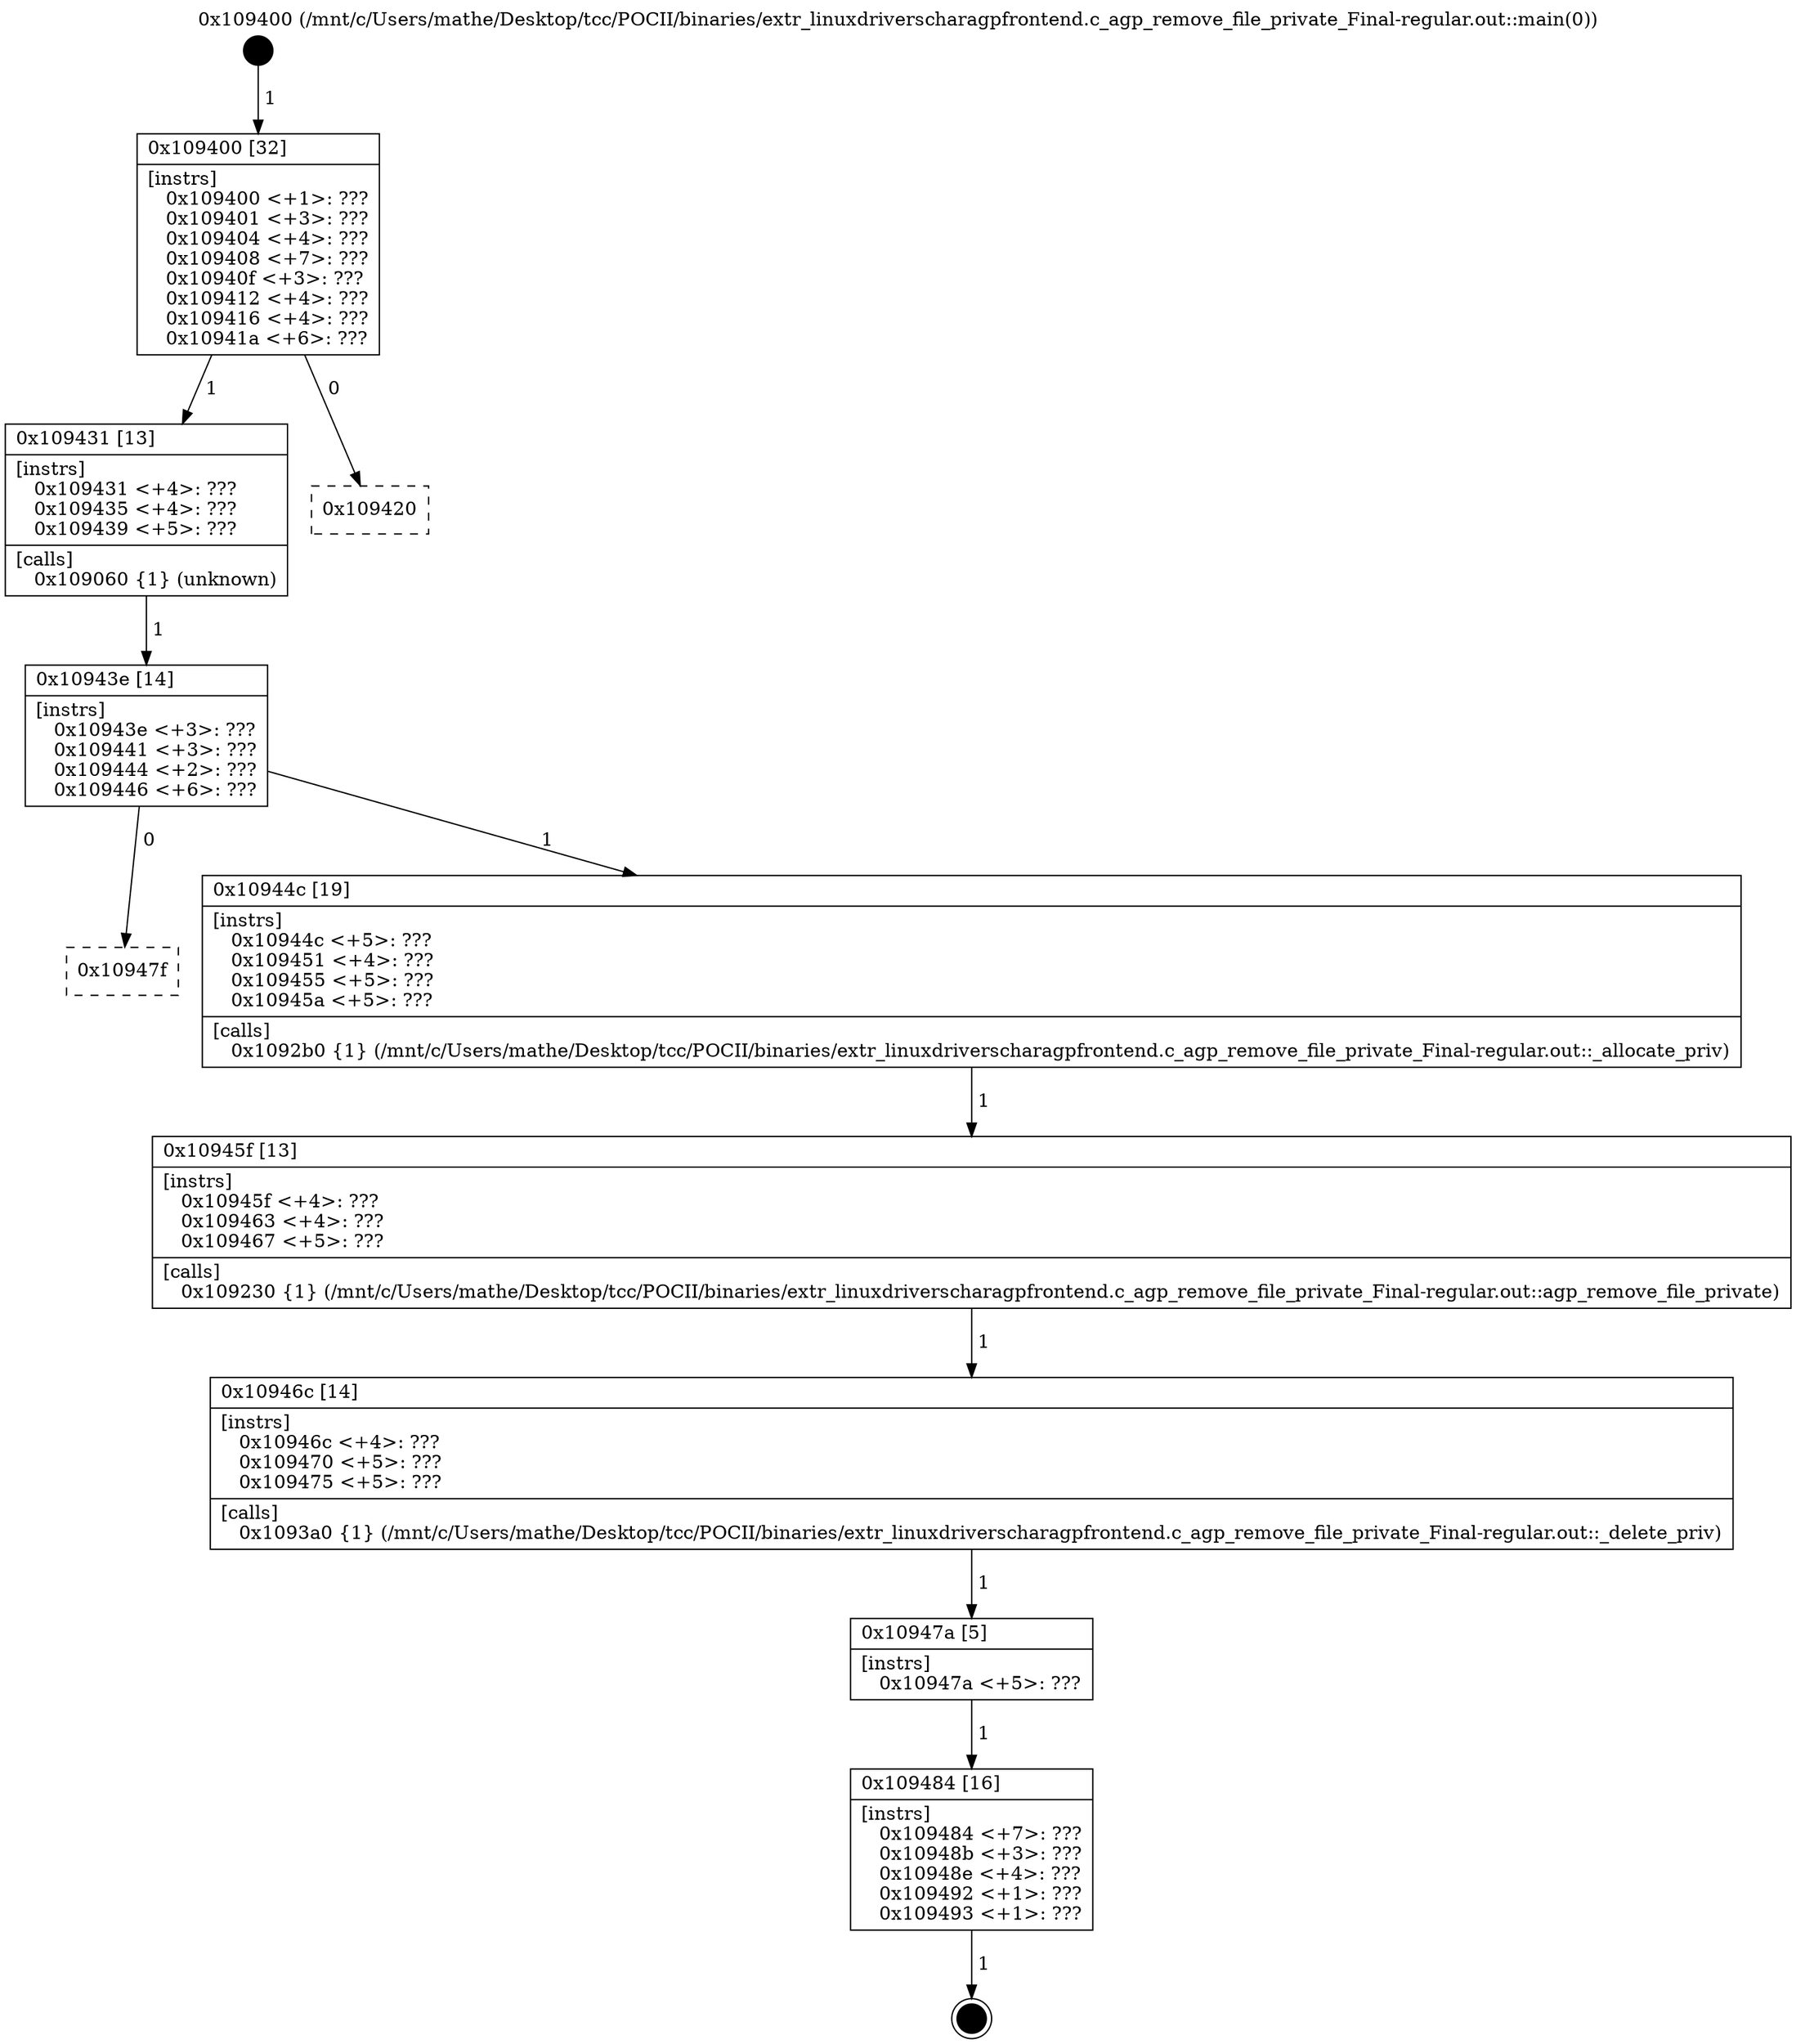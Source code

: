 digraph "0x109400" {
  label = "0x109400 (/mnt/c/Users/mathe/Desktop/tcc/POCII/binaries/extr_linuxdriverscharagpfrontend.c_agp_remove_file_private_Final-regular.out::main(0))"
  labelloc = "t"
  node[shape=record]

  Entry [label="",width=0.3,height=0.3,shape=circle,fillcolor=black,style=filled]
  "0x109400" [label="{
     0x109400 [32]\l
     | [instrs]\l
     &nbsp;&nbsp;0x109400 \<+1\>: ???\l
     &nbsp;&nbsp;0x109401 \<+3\>: ???\l
     &nbsp;&nbsp;0x109404 \<+4\>: ???\l
     &nbsp;&nbsp;0x109408 \<+7\>: ???\l
     &nbsp;&nbsp;0x10940f \<+3\>: ???\l
     &nbsp;&nbsp;0x109412 \<+4\>: ???\l
     &nbsp;&nbsp;0x109416 \<+4\>: ???\l
     &nbsp;&nbsp;0x10941a \<+6\>: ???\l
  }"]
  "0x109431" [label="{
     0x109431 [13]\l
     | [instrs]\l
     &nbsp;&nbsp;0x109431 \<+4\>: ???\l
     &nbsp;&nbsp;0x109435 \<+4\>: ???\l
     &nbsp;&nbsp;0x109439 \<+5\>: ???\l
     | [calls]\l
     &nbsp;&nbsp;0x109060 \{1\} (unknown)\l
  }"]
  "0x109420" [label="{
     0x109420\l
  }", style=dashed]
  "0x10943e" [label="{
     0x10943e [14]\l
     | [instrs]\l
     &nbsp;&nbsp;0x10943e \<+3\>: ???\l
     &nbsp;&nbsp;0x109441 \<+3\>: ???\l
     &nbsp;&nbsp;0x109444 \<+2\>: ???\l
     &nbsp;&nbsp;0x109446 \<+6\>: ???\l
  }"]
  "0x10947f" [label="{
     0x10947f\l
  }", style=dashed]
  "0x10944c" [label="{
     0x10944c [19]\l
     | [instrs]\l
     &nbsp;&nbsp;0x10944c \<+5\>: ???\l
     &nbsp;&nbsp;0x109451 \<+4\>: ???\l
     &nbsp;&nbsp;0x109455 \<+5\>: ???\l
     &nbsp;&nbsp;0x10945a \<+5\>: ???\l
     | [calls]\l
     &nbsp;&nbsp;0x1092b0 \{1\} (/mnt/c/Users/mathe/Desktop/tcc/POCII/binaries/extr_linuxdriverscharagpfrontend.c_agp_remove_file_private_Final-regular.out::_allocate_priv)\l
  }"]
  Exit [label="",width=0.3,height=0.3,shape=circle,fillcolor=black,style=filled,peripheries=2]
  "0x10945f" [label="{
     0x10945f [13]\l
     | [instrs]\l
     &nbsp;&nbsp;0x10945f \<+4\>: ???\l
     &nbsp;&nbsp;0x109463 \<+4\>: ???\l
     &nbsp;&nbsp;0x109467 \<+5\>: ???\l
     | [calls]\l
     &nbsp;&nbsp;0x109230 \{1\} (/mnt/c/Users/mathe/Desktop/tcc/POCII/binaries/extr_linuxdriverscharagpfrontend.c_agp_remove_file_private_Final-regular.out::agp_remove_file_private)\l
  }"]
  "0x10946c" [label="{
     0x10946c [14]\l
     | [instrs]\l
     &nbsp;&nbsp;0x10946c \<+4\>: ???\l
     &nbsp;&nbsp;0x109470 \<+5\>: ???\l
     &nbsp;&nbsp;0x109475 \<+5\>: ???\l
     | [calls]\l
     &nbsp;&nbsp;0x1093a0 \{1\} (/mnt/c/Users/mathe/Desktop/tcc/POCII/binaries/extr_linuxdriverscharagpfrontend.c_agp_remove_file_private_Final-regular.out::_delete_priv)\l
  }"]
  "0x10947a" [label="{
     0x10947a [5]\l
     | [instrs]\l
     &nbsp;&nbsp;0x10947a \<+5\>: ???\l
  }"]
  "0x109484" [label="{
     0x109484 [16]\l
     | [instrs]\l
     &nbsp;&nbsp;0x109484 \<+7\>: ???\l
     &nbsp;&nbsp;0x10948b \<+3\>: ???\l
     &nbsp;&nbsp;0x10948e \<+4\>: ???\l
     &nbsp;&nbsp;0x109492 \<+1\>: ???\l
     &nbsp;&nbsp;0x109493 \<+1\>: ???\l
  }"]
  Entry -> "0x109400" [label=" 1"]
  "0x109400" -> "0x109431" [label=" 1"]
  "0x109400" -> "0x109420" [label=" 0"]
  "0x109431" -> "0x10943e" [label=" 1"]
  "0x10943e" -> "0x10947f" [label=" 0"]
  "0x10943e" -> "0x10944c" [label=" 1"]
  "0x109484" -> Exit [label=" 1"]
  "0x10944c" -> "0x10945f" [label=" 1"]
  "0x10945f" -> "0x10946c" [label=" 1"]
  "0x10946c" -> "0x10947a" [label=" 1"]
  "0x10947a" -> "0x109484" [label=" 1"]
}
